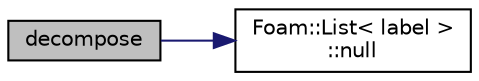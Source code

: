 digraph "decompose"
{
  bgcolor="transparent";
  edge [fontname="Helvetica",fontsize="10",labelfontname="Helvetica",labelfontsize="10"];
  node [fontname="Helvetica",fontsize="10",shape=record];
  rankdir="LR";
  Node1787 [label="decompose",height=0.2,width=0.4,color="black", fillcolor="grey75", style="filled", fontcolor="black"];
  Node1787 -> Node1788 [color="midnightblue",fontsize="10",style="solid",fontname="Helvetica"];
  Node1788 [label="Foam::List\< label \>\l::null",height=0.2,width=0.4,color="black",URL="$a26833.html#ad5ee24889eb8a08fa0e571cfc8063c7f",tooltip="Return a null List. "];
}
